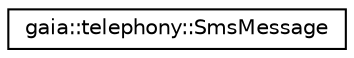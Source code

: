 digraph G
{
  edge [fontname="Helvetica",fontsize="10",labelfontname="Helvetica",labelfontsize="10"];
  node [fontname="Helvetica",fontsize="10",shape=record];
  rankdir=LR;
  Node1 [label="gaia::telephony::SmsMessage",height=0.2,width=0.4,color="black", fillcolor="white", style="filled",URL="$de/d8a/classgaia_1_1telephony_1_1_sms_message.html"];
}
